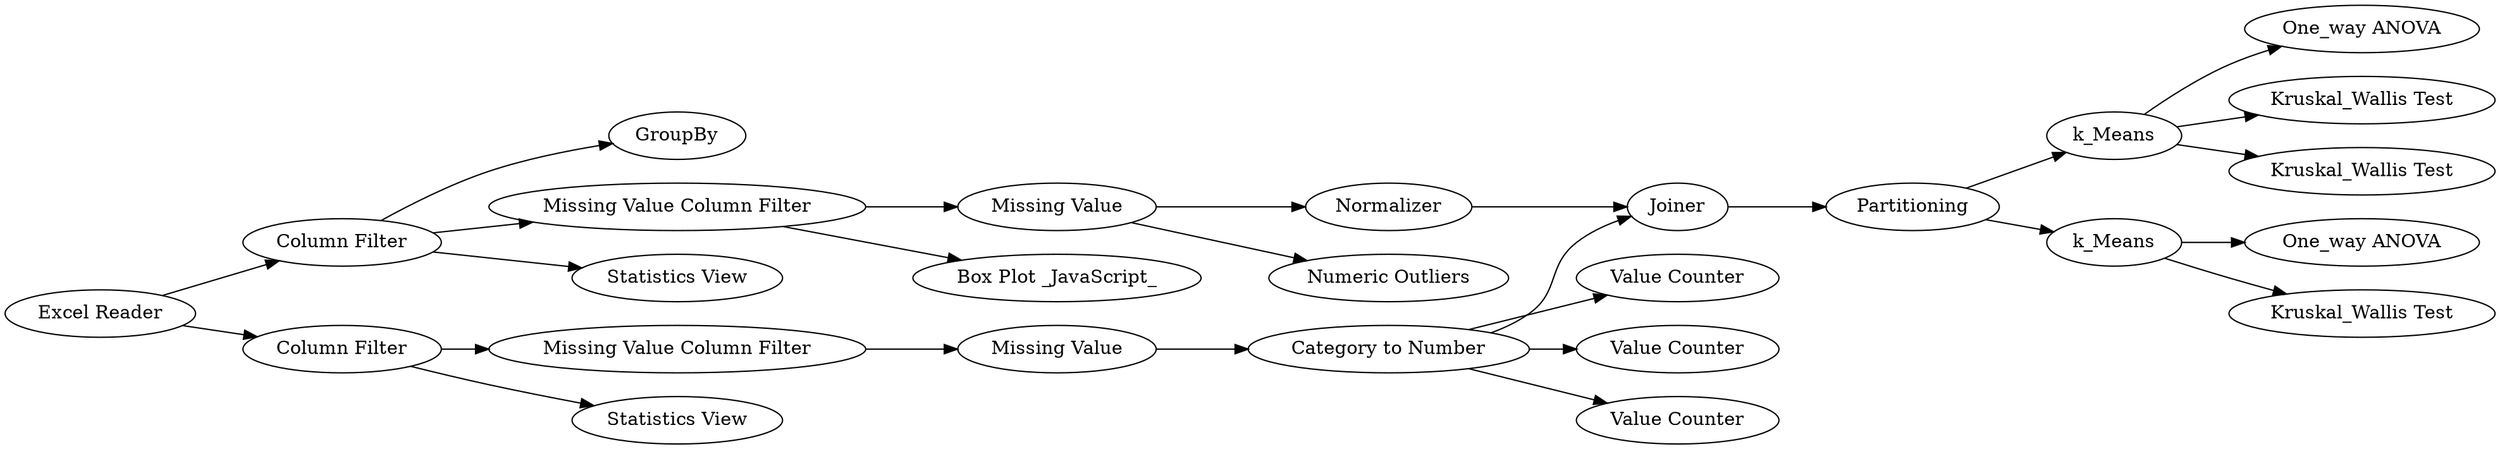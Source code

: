 digraph {
	89 -> 98
	83 -> 79
	85 -> 90
	79 -> 101
	91 -> 96
	96 -> 32
	32 -> 94
	84 -> 70
	87 -> 88
	90 -> 91
	23 -> 92
	96 -> 23
	79 -> 84
	32 -> 93
	78 -> 80
	23 -> 33
	89 -> 91
	32 -> 95
	84 -> 85
	85 -> 100
	89 -> 97
	89 -> 99
	79 -> 81
	78 -> 87
	88 -> 89
	83 -> 78
	91 [label=Joiner]
	79 [label="Column Filter"]
	89 [label="Category to Number"]
	97 [label="Value Counter"]
	78 [label="Column Filter"]
	92 [label="One_way ANOVA"]
	84 [label="Missing Value Column Filter"]
	98 [label="Value Counter"]
	85 [label="Missing Value"]
	90 [label=Normalizer]
	87 [label="Missing Value Column Filter"]
	23 [label=k_Means]
	101 [label=GroupBy]
	100 [label="Numeric Outliers"]
	93 [label="Kruskal_Wallis Test"]
	83 [label="Excel Reader"]
	81 [label="Statistics View"]
	94 [label="One_way ANOVA"]
	99 [label="Value Counter"]
	96 [label=Partitioning]
	70 [label="Box Plot _JavaScript_"]
	88 [label="Missing Value"]
	95 [label="Kruskal_Wallis Test"]
	80 [label="Statistics View"]
	33 [label="Kruskal_Wallis Test"]
	32 [label=k_Means]
	rankdir=LR
}
